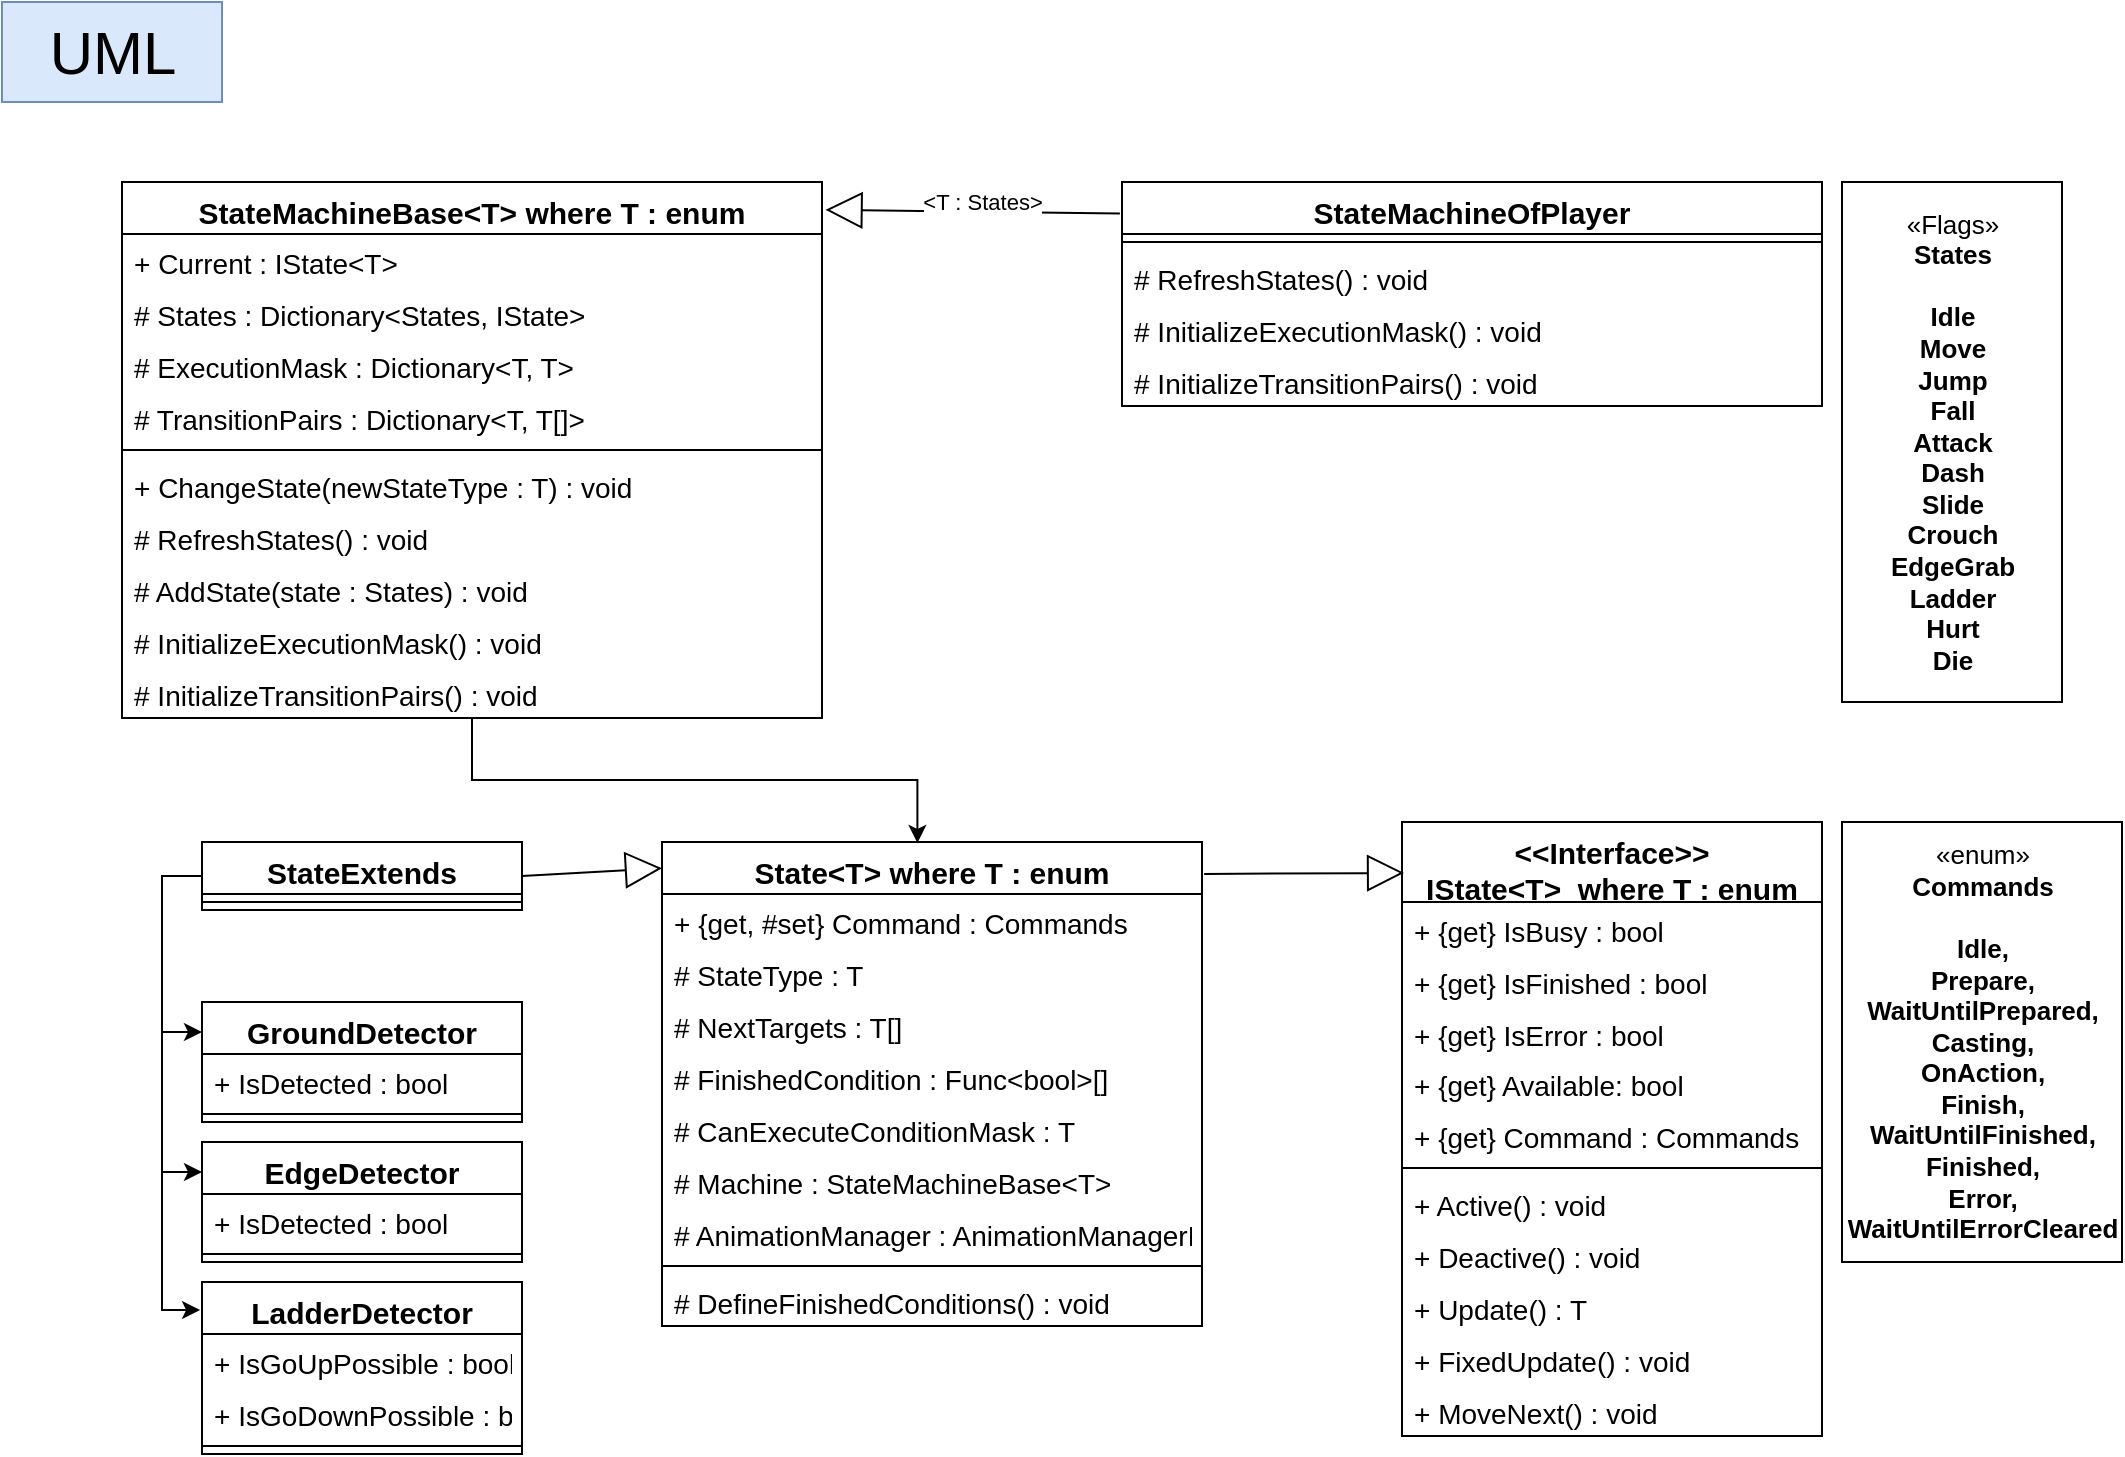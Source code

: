 <mxfile version="20.4.0" type="device"><diagram id="C5RBs43oDa-KdzZeNtuy" name="Page-1"><mxGraphModel dx="1673" dy="867" grid="1" gridSize="10" guides="1" tooltips="1" connect="1" arrows="1" fold="1" page="1" pageScale="1" pageWidth="827" pageHeight="1169" math="0" shadow="0"><root><mxCell id="WIyWlLk6GJQsqaUBKTNV-0"/><mxCell id="WIyWlLk6GJQsqaUBKTNV-1" parent="WIyWlLk6GJQsqaUBKTNV-0"/><mxCell id="osc36XcSS78oEkdvz6PB-0" value="State&lt;T&gt; where T : enum" style="swimlane;fontStyle=1;align=center;verticalAlign=top;childLayout=stackLayout;horizontal=1;startSize=26;horizontalStack=0;resizeParent=1;resizeParentMax=0;resizeLast=0;collapsible=1;marginBottom=0;fontSize=15;" vertex="1" parent="WIyWlLk6GJQsqaUBKTNV-1"><mxGeometry x="330" y="420" width="270" height="242" as="geometry"/></mxCell><mxCell id="osc36XcSS78oEkdvz6PB-41" value="+ {get, #set} Command : Commands" style="text;strokeColor=none;fillColor=none;align=left;verticalAlign=top;spacingLeft=4;spacingRight=4;overflow=hidden;rotatable=0;points=[[0,0.5],[1,0.5]];portConstraint=eastwest;fontSize=14;" vertex="1" parent="osc36XcSS78oEkdvz6PB-0"><mxGeometry y="26" width="270" height="26" as="geometry"/></mxCell><mxCell id="osc36XcSS78oEkdvz6PB-42" value="# StateType : T" style="text;strokeColor=none;fillColor=none;align=left;verticalAlign=top;spacingLeft=4;spacingRight=4;overflow=hidden;rotatable=0;points=[[0,0.5],[1,0.5]];portConstraint=eastwest;fontSize=14;" vertex="1" parent="osc36XcSS78oEkdvz6PB-0"><mxGeometry y="52" width="270" height="26" as="geometry"/></mxCell><mxCell id="osc36XcSS78oEkdvz6PB-43" value="# NextTargets : T[]" style="text;strokeColor=none;fillColor=none;align=left;verticalAlign=top;spacingLeft=4;spacingRight=4;overflow=hidden;rotatable=0;points=[[0,0.5],[1,0.5]];portConstraint=eastwest;fontSize=14;" vertex="1" parent="osc36XcSS78oEkdvz6PB-0"><mxGeometry y="78" width="270" height="26" as="geometry"/></mxCell><mxCell id="osc36XcSS78oEkdvz6PB-44" value="# FinishedCondition : Func&lt;bool&gt;[]" style="text;strokeColor=none;fillColor=none;align=left;verticalAlign=top;spacingLeft=4;spacingRight=4;overflow=hidden;rotatable=0;points=[[0,0.5],[1,0.5]];portConstraint=eastwest;fontSize=14;" vertex="1" parent="osc36XcSS78oEkdvz6PB-0"><mxGeometry y="104" width="270" height="26" as="geometry"/></mxCell><mxCell id="osc36XcSS78oEkdvz6PB-45" value="# CanExecuteConditionMask : T" style="text;strokeColor=none;fillColor=none;align=left;verticalAlign=top;spacingLeft=4;spacingRight=4;overflow=hidden;rotatable=0;points=[[0,0.5],[1,0.5]];portConstraint=eastwest;fontSize=14;" vertex="1" parent="osc36XcSS78oEkdvz6PB-0"><mxGeometry y="130" width="270" height="26" as="geometry"/></mxCell><mxCell id="osc36XcSS78oEkdvz6PB-46" value="# Machine : StateMachineBase&lt;T&gt;" style="text;strokeColor=none;fillColor=none;align=left;verticalAlign=top;spacingLeft=4;spacingRight=4;overflow=hidden;rotatable=0;points=[[0,0.5],[1,0.5]];portConstraint=eastwest;fontSize=14;" vertex="1" parent="osc36XcSS78oEkdvz6PB-0"><mxGeometry y="156" width="270" height="26" as="geometry"/></mxCell><mxCell id="osc36XcSS78oEkdvz6PB-47" value="# AnimationManager : AnimationManagerBase" style="text;strokeColor=none;fillColor=none;align=left;verticalAlign=top;spacingLeft=4;spacingRight=4;overflow=hidden;rotatable=0;points=[[0,0.5],[1,0.5]];portConstraint=eastwest;fontSize=14;" vertex="1" parent="osc36XcSS78oEkdvz6PB-0"><mxGeometry y="182" width="270" height="26" as="geometry"/></mxCell><mxCell id="osc36XcSS78oEkdvz6PB-1" value="" style="line;strokeWidth=1;fillColor=none;align=left;verticalAlign=middle;spacingTop=-1;spacingLeft=3;spacingRight=3;rotatable=0;labelPosition=right;points=[];portConstraint=eastwest;strokeColor=inherit;fontSize=14;" vertex="1" parent="osc36XcSS78oEkdvz6PB-0"><mxGeometry y="208" width="270" height="8" as="geometry"/></mxCell><mxCell id="osc36XcSS78oEkdvz6PB-48" value="# DefineFinishedConditions() : void" style="text;strokeColor=none;fillColor=none;align=left;verticalAlign=top;spacingLeft=4;spacingRight=4;overflow=hidden;rotatable=0;points=[[0,0.5],[1,0.5]];portConstraint=eastwest;fontSize=14;" vertex="1" parent="osc36XcSS78oEkdvz6PB-0"><mxGeometry y="216" width="270" height="26" as="geometry"/></mxCell><mxCell id="osc36XcSS78oEkdvz6PB-67" style="edgeStyle=orthogonalEdgeStyle;rounded=0;orthogonalLoop=1;jettySize=auto;html=1;entryX=0.473;entryY=0.002;entryDx=0;entryDy=0;entryPerimeter=0;" edge="1" parent="WIyWlLk6GJQsqaUBKTNV-1" source="osc36XcSS78oEkdvz6PB-3" target="osc36XcSS78oEkdvz6PB-0"><mxGeometry relative="1" as="geometry"/></mxCell><mxCell id="osc36XcSS78oEkdvz6PB-3" value="StateMachineBase&lt;T&gt; where T : enum" style="swimlane;fontStyle=1;align=center;verticalAlign=top;childLayout=stackLayout;horizontal=1;startSize=26;horizontalStack=0;resizeParent=1;resizeParentMax=0;resizeLast=0;collapsible=1;marginBottom=0;fontSize=15;" vertex="1" parent="WIyWlLk6GJQsqaUBKTNV-1"><mxGeometry x="60" y="90" width="350" height="268" as="geometry"/></mxCell><mxCell id="osc36XcSS78oEkdvz6PB-4" value="+ Current : IState&lt;T&gt;" style="text;strokeColor=none;fillColor=none;align=left;verticalAlign=top;spacingLeft=4;spacingRight=4;overflow=hidden;rotatable=0;points=[[0,0.5],[1,0.5]];portConstraint=eastwest;fontSize=14;" vertex="1" parent="osc36XcSS78oEkdvz6PB-3"><mxGeometry y="26" width="350" height="26" as="geometry"/></mxCell><mxCell id="osc36XcSS78oEkdvz6PB-5" value="# States : Dictionary&lt;States, IState&gt;" style="text;strokeColor=none;fillColor=none;align=left;verticalAlign=top;spacingLeft=4;spacingRight=4;overflow=hidden;rotatable=0;points=[[0,0.5],[1,0.5]];portConstraint=eastwest;fontSize=14;" vertex="1" parent="osc36XcSS78oEkdvz6PB-3"><mxGeometry y="52" width="350" height="26" as="geometry"/></mxCell><mxCell id="osc36XcSS78oEkdvz6PB-50" value="# ExecutionMask : Dictionary&lt;T, T&gt;" style="text;strokeColor=none;fillColor=none;align=left;verticalAlign=top;spacingLeft=4;spacingRight=4;overflow=hidden;rotatable=0;points=[[0,0.5],[1,0.5]];portConstraint=eastwest;fontSize=14;" vertex="1" parent="osc36XcSS78oEkdvz6PB-3"><mxGeometry y="78" width="350" height="26" as="geometry"/></mxCell><mxCell id="osc36XcSS78oEkdvz6PB-51" value="# TransitionPairs : Dictionary&lt;T, T[]&gt;" style="text;strokeColor=none;fillColor=none;align=left;verticalAlign=top;spacingLeft=4;spacingRight=4;overflow=hidden;rotatable=0;points=[[0,0.5],[1,0.5]];portConstraint=eastwest;fontSize=14;" vertex="1" parent="osc36XcSS78oEkdvz6PB-3"><mxGeometry y="104" width="350" height="26" as="geometry"/></mxCell><mxCell id="osc36XcSS78oEkdvz6PB-6" value="" style="line;strokeWidth=1;fillColor=none;align=left;verticalAlign=middle;spacingTop=-1;spacingLeft=3;spacingRight=3;rotatable=0;labelPosition=right;points=[];portConstraint=eastwest;strokeColor=inherit;fontSize=14;" vertex="1" parent="osc36XcSS78oEkdvz6PB-3"><mxGeometry y="130" width="350" height="8" as="geometry"/></mxCell><mxCell id="osc36XcSS78oEkdvz6PB-7" value="+ ChangeState(newStateType : T) : void" style="text;strokeColor=none;fillColor=none;align=left;verticalAlign=top;spacingLeft=4;spacingRight=4;overflow=hidden;rotatable=0;points=[[0,0.5],[1,0.5]];portConstraint=eastwest;fontSize=14;" vertex="1" parent="osc36XcSS78oEkdvz6PB-3"><mxGeometry y="138" width="350" height="26" as="geometry"/></mxCell><mxCell id="osc36XcSS78oEkdvz6PB-8" value="# RefreshStates() : void" style="text;strokeColor=none;fillColor=none;align=left;verticalAlign=top;spacingLeft=4;spacingRight=4;overflow=hidden;rotatable=0;points=[[0,0.5],[1,0.5]];portConstraint=eastwest;fontSize=14;" vertex="1" parent="osc36XcSS78oEkdvz6PB-3"><mxGeometry y="164" width="350" height="26" as="geometry"/></mxCell><mxCell id="osc36XcSS78oEkdvz6PB-9" value="# AddState(state : States) : void" style="text;strokeColor=none;fillColor=none;align=left;verticalAlign=top;spacingLeft=4;spacingRight=4;overflow=hidden;rotatable=0;points=[[0,0.5],[1,0.5]];portConstraint=eastwest;fontSize=14;" vertex="1" parent="osc36XcSS78oEkdvz6PB-3"><mxGeometry y="190" width="350" height="26" as="geometry"/></mxCell><mxCell id="osc36XcSS78oEkdvz6PB-52" value="# InitializeExecutionMask() : void" style="text;strokeColor=none;fillColor=none;align=left;verticalAlign=top;spacingLeft=4;spacingRight=4;overflow=hidden;rotatable=0;points=[[0,0.5],[1,0.5]];portConstraint=eastwest;fontSize=14;" vertex="1" parent="osc36XcSS78oEkdvz6PB-3"><mxGeometry y="216" width="350" height="26" as="geometry"/></mxCell><mxCell id="osc36XcSS78oEkdvz6PB-53" value="# InitializeTransitionPairs() : void" style="text;strokeColor=none;fillColor=none;align=left;verticalAlign=top;spacingLeft=4;spacingRight=4;overflow=hidden;rotatable=0;points=[[0,0.5],[1,0.5]];portConstraint=eastwest;fontSize=14;" vertex="1" parent="osc36XcSS78oEkdvz6PB-3"><mxGeometry y="242" width="350" height="26" as="geometry"/></mxCell><mxCell id="osc36XcSS78oEkdvz6PB-10" value="«Flags»&lt;br style=&quot;font-size: 13px;&quot;&gt;&lt;b style=&quot;font-size: 13px;&quot;&gt;States&lt;br style=&quot;font-size: 13px;&quot;&gt;&lt;br style=&quot;font-size: 13px;&quot;&gt;Idle&lt;br style=&quot;font-size: 13px;&quot;&gt;Move&lt;br style=&quot;font-size: 13px;&quot;&gt;Jump&lt;br style=&quot;font-size: 13px;&quot;&gt;Fall&lt;br style=&quot;font-size: 13px;&quot;&gt;Attack&lt;br style=&quot;font-size: 13px;&quot;&gt;Dash&lt;br style=&quot;font-size: 13px;&quot;&gt;Slide&lt;br style=&quot;font-size: 13px;&quot;&gt;Crouch&lt;br style=&quot;font-size: 13px;&quot;&gt;EdgeGrab&lt;br style=&quot;font-size: 13px;&quot;&gt;Ladder&lt;br style=&quot;font-size: 13px;&quot;&gt;Hurt&lt;br style=&quot;font-size: 13px;&quot;&gt;Die&lt;br style=&quot;font-size: 13px;&quot;&gt;&lt;/b&gt;" style="html=1;fontSize=13;" vertex="1" parent="WIyWlLk6GJQsqaUBKTNV-1"><mxGeometry x="920" y="90" width="110" height="260" as="geometry"/></mxCell><mxCell id="osc36XcSS78oEkdvz6PB-11" value="&lt;&lt;Interface&gt;&gt;&#10;IState&lt;T&gt;  where T : enum" style="swimlane;fontStyle=1;align=center;verticalAlign=top;childLayout=stackLayout;horizontal=1;startSize=40;horizontalStack=0;resizeParent=1;resizeParentMax=0;resizeLast=0;collapsible=1;marginBottom=0;fontSize=15;" vertex="1" parent="WIyWlLk6GJQsqaUBKTNV-1"><mxGeometry x="700" y="410" width="210" height="307" as="geometry"/></mxCell><mxCell id="osc36XcSS78oEkdvz6PB-38" value="+ {get} IsBusy : bool" style="text;strokeColor=none;fillColor=none;align=left;verticalAlign=top;spacingLeft=4;spacingRight=4;overflow=hidden;rotatable=0;points=[[0,0.5],[1,0.5]];portConstraint=eastwest;fontSize=14;" vertex="1" parent="osc36XcSS78oEkdvz6PB-11"><mxGeometry y="40" width="210" height="26" as="geometry"/></mxCell><mxCell id="osc36XcSS78oEkdvz6PB-39" value="+ {get} IsFinished : bool" style="text;strokeColor=none;fillColor=none;align=left;verticalAlign=top;spacingLeft=4;spacingRight=4;overflow=hidden;rotatable=0;points=[[0,0.5],[1,0.5]];portConstraint=eastwest;fontSize=14;" vertex="1" parent="osc36XcSS78oEkdvz6PB-11"><mxGeometry y="66" width="210" height="26" as="geometry"/></mxCell><mxCell id="osc36XcSS78oEkdvz6PB-40" value="+ {get} IsError : bool" style="text;strokeColor=none;fillColor=none;align=left;verticalAlign=top;spacingLeft=4;spacingRight=4;overflow=hidden;rotatable=0;points=[[0,0.5],[1,0.5]];portConstraint=eastwest;fontSize=14;" vertex="1" parent="osc36XcSS78oEkdvz6PB-11"><mxGeometry y="92" width="210" height="25" as="geometry"/></mxCell><mxCell id="osc36XcSS78oEkdvz6PB-12" value="+ {get} Available: bool" style="text;strokeColor=none;fillColor=none;align=left;verticalAlign=top;spacingLeft=4;spacingRight=4;overflow=hidden;rotatable=0;points=[[0,0.5],[1,0.5]];portConstraint=eastwest;fontSize=14;" vertex="1" parent="osc36XcSS78oEkdvz6PB-11"><mxGeometry y="117" width="210" height="26" as="geometry"/></mxCell><mxCell id="osc36XcSS78oEkdvz6PB-13" value="+ {get} Command : Commands" style="text;strokeColor=none;fillColor=none;align=left;verticalAlign=top;spacingLeft=4;spacingRight=4;overflow=hidden;rotatable=0;points=[[0,0.5],[1,0.5]];portConstraint=eastwest;fontSize=14;" vertex="1" parent="osc36XcSS78oEkdvz6PB-11"><mxGeometry y="143" width="210" height="26" as="geometry"/></mxCell><mxCell id="osc36XcSS78oEkdvz6PB-14" value="" style="line;strokeWidth=1;fillColor=none;align=left;verticalAlign=middle;spacingTop=-1;spacingLeft=3;spacingRight=3;rotatable=0;labelPosition=right;points=[];portConstraint=eastwest;strokeColor=inherit;fontSize=14;" vertex="1" parent="osc36XcSS78oEkdvz6PB-11"><mxGeometry y="169" width="210" height="8" as="geometry"/></mxCell><mxCell id="osc36XcSS78oEkdvz6PB-15" value="+ Active() : void" style="text;strokeColor=none;fillColor=none;align=left;verticalAlign=top;spacingLeft=4;spacingRight=4;overflow=hidden;rotatable=0;points=[[0,0.5],[1,0.5]];portConstraint=eastwest;fontSize=14;" vertex="1" parent="osc36XcSS78oEkdvz6PB-11"><mxGeometry y="177" width="210" height="26" as="geometry"/></mxCell><mxCell id="osc36XcSS78oEkdvz6PB-16" value="+ Deactive() : void" style="text;strokeColor=none;fillColor=none;align=left;verticalAlign=top;spacingLeft=4;spacingRight=4;overflow=hidden;rotatable=0;points=[[0,0.5],[1,0.5]];portConstraint=eastwest;fontSize=14;" vertex="1" parent="osc36XcSS78oEkdvz6PB-11"><mxGeometry y="203" width="210" height="26" as="geometry"/></mxCell><mxCell id="osc36XcSS78oEkdvz6PB-17" value="+ Update() : T" style="text;strokeColor=none;fillColor=none;align=left;verticalAlign=top;spacingLeft=4;spacingRight=4;overflow=hidden;rotatable=0;points=[[0,0.5],[1,0.5]];portConstraint=eastwest;fontSize=14;" vertex="1" parent="osc36XcSS78oEkdvz6PB-11"><mxGeometry y="229" width="210" height="26" as="geometry"/></mxCell><mxCell id="osc36XcSS78oEkdvz6PB-18" value="+ FixedUpdate() : void" style="text;strokeColor=none;fillColor=none;align=left;verticalAlign=top;spacingLeft=4;spacingRight=4;overflow=hidden;rotatable=0;points=[[0,0.5],[1,0.5]];portConstraint=eastwest;fontSize=14;" vertex="1" parent="osc36XcSS78oEkdvz6PB-11"><mxGeometry y="255" width="210" height="26" as="geometry"/></mxCell><mxCell id="osc36XcSS78oEkdvz6PB-19" value="+ MoveNext() : void" style="text;strokeColor=none;fillColor=none;align=left;verticalAlign=top;spacingLeft=4;spacingRight=4;overflow=hidden;rotatable=0;points=[[0,0.5],[1,0.5]];portConstraint=eastwest;fontSize=14;" vertex="1" parent="osc36XcSS78oEkdvz6PB-11"><mxGeometry y="281" width="210" height="26" as="geometry"/></mxCell><mxCell id="osc36XcSS78oEkdvz6PB-20" value="" style="endArrow=block;endSize=16;endFill=0;html=1;rounded=0;entryX=0.005;entryY=0.083;entryDx=0;entryDy=0;entryPerimeter=0;exitX=1.004;exitY=0.066;exitDx=0;exitDy=0;exitPerimeter=0;" edge="1" parent="WIyWlLk6GJQsqaUBKTNV-1" source="osc36XcSS78oEkdvz6PB-0" target="osc36XcSS78oEkdvz6PB-11"><mxGeometry width="160" relative="1" as="geometry"><mxPoint x="510" y="436" as="sourcePoint"/><mxPoint x="540" y="299" as="targetPoint"/></mxGeometry></mxCell><mxCell id="osc36XcSS78oEkdvz6PB-21" value="«enum»&lt;br style=&quot;font-size: 13px;&quot;&gt;&lt;b style=&quot;font-size: 13px;&quot;&gt;Commands&lt;/b&gt;&lt;br style=&quot;font-size: 13px;&quot;&gt;&lt;br style=&quot;font-size: 13px;&quot;&gt;&lt;div style=&quot;font-size: 13px;&quot;&gt;&lt;b style=&quot;font-size: 13px;&quot;&gt;Idle,&lt;/b&gt;&lt;/div&gt;&lt;div style=&quot;font-size: 13px;&quot;&gt;&lt;b style=&quot;font-size: 13px;&quot;&gt;Prepare,&lt;/b&gt;&lt;/div&gt;&lt;div style=&quot;font-size: 13px;&quot;&gt;&lt;b style=&quot;font-size: 13px;&quot;&gt;WaitUntilPrepared,&lt;/b&gt;&lt;/div&gt;&lt;div style=&quot;font-size: 13px;&quot;&gt;&lt;b style=&quot;font-size: 13px;&quot;&gt;Casting,&lt;/b&gt;&lt;/div&gt;&lt;div style=&quot;font-size: 13px;&quot;&gt;&lt;b style=&quot;font-size: 13px;&quot;&gt;OnAction,&lt;/b&gt;&lt;/div&gt;&lt;div style=&quot;font-size: 13px;&quot;&gt;&lt;b style=&quot;font-size: 13px;&quot;&gt;Finish,&lt;/b&gt;&lt;/div&gt;&lt;div style=&quot;font-size: 13px;&quot;&gt;&lt;b style=&quot;font-size: 13px;&quot;&gt;WaitUntilFinished,&lt;/b&gt;&lt;/div&gt;&lt;div style=&quot;font-size: 13px;&quot;&gt;&lt;b style=&quot;font-size: 13px;&quot;&gt;Finished,&lt;/b&gt;&lt;/div&gt;&lt;div style=&quot;font-size: 13px;&quot;&gt;&lt;b style=&quot;font-size: 13px;&quot;&gt;Error,&lt;/b&gt;&lt;/div&gt;&lt;div style=&quot;font-size: 13px;&quot;&gt;&lt;b style=&quot;font-size: 13px;&quot;&gt;WaitUntilErrorCleared&lt;/b&gt;&lt;/div&gt;" style="html=1;fontSize=13;" vertex="1" parent="WIyWlLk6GJQsqaUBKTNV-1"><mxGeometry x="920" y="410" width="140" height="220" as="geometry"/></mxCell><mxCell id="osc36XcSS78oEkdvz6PB-22" style="edgeStyle=orthogonalEdgeStyle;rounded=0;orthogonalLoop=1;jettySize=auto;html=1;entryX=0;entryY=0.25;entryDx=0;entryDy=0;" edge="1" parent="WIyWlLk6GJQsqaUBKTNV-1" source="osc36XcSS78oEkdvz6PB-25" target="osc36XcSS78oEkdvz6PB-28"><mxGeometry relative="1" as="geometry"><Array as="points"><mxPoint x="80" y="437"/><mxPoint x="80" y="515"/></Array></mxGeometry></mxCell><mxCell id="osc36XcSS78oEkdvz6PB-23" style="edgeStyle=orthogonalEdgeStyle;rounded=0;orthogonalLoop=1;jettySize=auto;html=1;entryX=0;entryY=0.25;entryDx=0;entryDy=0;" edge="1" parent="WIyWlLk6GJQsqaUBKTNV-1" source="osc36XcSS78oEkdvz6PB-25" target="osc36XcSS78oEkdvz6PB-31"><mxGeometry relative="1" as="geometry"><Array as="points"><mxPoint x="80" y="437"/><mxPoint x="80" y="585"/></Array></mxGeometry></mxCell><mxCell id="osc36XcSS78oEkdvz6PB-24" style="edgeStyle=orthogonalEdgeStyle;rounded=0;orthogonalLoop=1;jettySize=auto;html=1;entryX=-0.006;entryY=0.163;entryDx=0;entryDy=0;entryPerimeter=0;fontSize=30;" edge="1" parent="WIyWlLk6GJQsqaUBKTNV-1" source="osc36XcSS78oEkdvz6PB-25" target="osc36XcSS78oEkdvz6PB-34"><mxGeometry relative="1" as="geometry"><Array as="points"><mxPoint x="80" y="437"/><mxPoint x="80" y="654"/></Array></mxGeometry></mxCell><mxCell id="osc36XcSS78oEkdvz6PB-25" value="StateExtends" style="swimlane;fontStyle=1;align=center;verticalAlign=top;childLayout=stackLayout;horizontal=1;startSize=26;horizontalStack=0;resizeParent=1;resizeParentMax=0;resizeLast=0;collapsible=1;marginBottom=0;fontSize=15;" vertex="1" parent="WIyWlLk6GJQsqaUBKTNV-1"><mxGeometry x="100" y="420" width="160" height="34" as="geometry"/></mxCell><mxCell id="osc36XcSS78oEkdvz6PB-26" value="" style="line;strokeWidth=1;fillColor=none;align=left;verticalAlign=middle;spacingTop=-1;spacingLeft=3;spacingRight=3;rotatable=0;labelPosition=right;points=[];portConstraint=eastwest;strokeColor=inherit;" vertex="1" parent="osc36XcSS78oEkdvz6PB-25"><mxGeometry y="26" width="160" height="8" as="geometry"/></mxCell><mxCell id="osc36XcSS78oEkdvz6PB-27" value="" style="endArrow=block;endSize=16;endFill=0;html=1;rounded=0;exitX=1;exitY=0.5;exitDx=0;exitDy=0;entryX=0;entryY=0.054;entryDx=0;entryDy=0;entryPerimeter=0;" edge="1" parent="WIyWlLk6GJQsqaUBKTNV-1" source="osc36XcSS78oEkdvz6PB-25" target="osc36XcSS78oEkdvz6PB-0"><mxGeometry width="160" relative="1" as="geometry"><mxPoint x="489.04" y="444.964" as="sourcePoint"/><mxPoint x="528.1" y="457.14" as="targetPoint"/></mxGeometry></mxCell><mxCell id="osc36XcSS78oEkdvz6PB-28" value="GroundDetector" style="swimlane;fontStyle=1;align=center;verticalAlign=top;childLayout=stackLayout;horizontal=1;startSize=26;horizontalStack=0;resizeParent=1;resizeParentMax=0;resizeLast=0;collapsible=1;marginBottom=0;fontSize=15;" vertex="1" parent="WIyWlLk6GJQsqaUBKTNV-1"><mxGeometry x="100" y="500" width="160" height="60" as="geometry"/></mxCell><mxCell id="osc36XcSS78oEkdvz6PB-29" value="+ IsDetected : bool" style="text;strokeColor=none;fillColor=none;align=left;verticalAlign=top;spacingLeft=4;spacingRight=4;overflow=hidden;rotatable=0;points=[[0,0.5],[1,0.5]];portConstraint=eastwest;fontSize=14;" vertex="1" parent="osc36XcSS78oEkdvz6PB-28"><mxGeometry y="26" width="160" height="26" as="geometry"/></mxCell><mxCell id="osc36XcSS78oEkdvz6PB-30" value="" style="line;strokeWidth=1;fillColor=none;align=left;verticalAlign=middle;spacingTop=-1;spacingLeft=3;spacingRight=3;rotatable=0;labelPosition=right;points=[];portConstraint=eastwest;strokeColor=inherit;" vertex="1" parent="osc36XcSS78oEkdvz6PB-28"><mxGeometry y="52" width="160" height="8" as="geometry"/></mxCell><mxCell id="osc36XcSS78oEkdvz6PB-31" value="EdgeDetector" style="swimlane;fontStyle=1;align=center;verticalAlign=top;childLayout=stackLayout;horizontal=1;startSize=26;horizontalStack=0;resizeParent=1;resizeParentMax=0;resizeLast=0;collapsible=1;marginBottom=0;fontSize=15;" vertex="1" parent="WIyWlLk6GJQsqaUBKTNV-1"><mxGeometry x="100" y="570" width="160" height="60" as="geometry"/></mxCell><mxCell id="osc36XcSS78oEkdvz6PB-32" value="+ IsDetected : bool" style="text;strokeColor=none;fillColor=none;align=left;verticalAlign=top;spacingLeft=4;spacingRight=4;overflow=hidden;rotatable=0;points=[[0,0.5],[1,0.5]];portConstraint=eastwest;fontSize=14;" vertex="1" parent="osc36XcSS78oEkdvz6PB-31"><mxGeometry y="26" width="160" height="26" as="geometry"/></mxCell><mxCell id="osc36XcSS78oEkdvz6PB-33" value="" style="line;strokeWidth=1;fillColor=none;align=left;verticalAlign=middle;spacingTop=-1;spacingLeft=3;spacingRight=3;rotatable=0;labelPosition=right;points=[];portConstraint=eastwest;strokeColor=inherit;" vertex="1" parent="osc36XcSS78oEkdvz6PB-31"><mxGeometry y="52" width="160" height="8" as="geometry"/></mxCell><mxCell id="osc36XcSS78oEkdvz6PB-34" value="LadderDetector" style="swimlane;fontStyle=1;align=center;verticalAlign=top;childLayout=stackLayout;horizontal=1;startSize=26;horizontalStack=0;resizeParent=1;resizeParentMax=0;resizeLast=0;collapsible=1;marginBottom=0;fontSize=15;" vertex="1" parent="WIyWlLk6GJQsqaUBKTNV-1"><mxGeometry x="100" y="640" width="160" height="86" as="geometry"/></mxCell><mxCell id="osc36XcSS78oEkdvz6PB-35" value="+ IsGoUpPossible : bool" style="text;strokeColor=none;fillColor=none;align=left;verticalAlign=top;spacingLeft=4;spacingRight=4;overflow=hidden;rotatable=0;points=[[0,0.5],[1,0.5]];portConstraint=eastwest;fontSize=14;" vertex="1" parent="osc36XcSS78oEkdvz6PB-34"><mxGeometry y="26" width="160" height="26" as="geometry"/></mxCell><mxCell id="osc36XcSS78oEkdvz6PB-36" value="+ IsGoDownPossible : bool" style="text;strokeColor=none;fillColor=none;align=left;verticalAlign=top;spacingLeft=4;spacingRight=4;overflow=hidden;rotatable=0;points=[[0,0.5],[1,0.5]];portConstraint=eastwest;fontSize=14;" vertex="1" parent="osc36XcSS78oEkdvz6PB-34"><mxGeometry y="52" width="160" height="26" as="geometry"/></mxCell><mxCell id="osc36XcSS78oEkdvz6PB-37" value="" style="line;strokeWidth=1;fillColor=none;align=left;verticalAlign=middle;spacingTop=-1;spacingLeft=3;spacingRight=3;rotatable=0;labelPosition=right;points=[];portConstraint=eastwest;strokeColor=inherit;fontSize=14;" vertex="1" parent="osc36XcSS78oEkdvz6PB-34"><mxGeometry y="78" width="160" height="8" as="geometry"/></mxCell><mxCell id="osc36XcSS78oEkdvz6PB-54" value="StateMachineOfPlayer" style="swimlane;fontStyle=1;align=center;verticalAlign=top;childLayout=stackLayout;horizontal=1;startSize=26;horizontalStack=0;resizeParent=1;resizeParentMax=0;resizeLast=0;collapsible=1;marginBottom=0;fontSize=15;" vertex="1" parent="WIyWlLk6GJQsqaUBKTNV-1"><mxGeometry x="560" y="90" width="350" height="112" as="geometry"/></mxCell><mxCell id="osc36XcSS78oEkdvz6PB-59" value="" style="line;strokeWidth=1;fillColor=none;align=left;verticalAlign=middle;spacingTop=-1;spacingLeft=3;spacingRight=3;rotatable=0;labelPosition=right;points=[];portConstraint=eastwest;strokeColor=inherit;fontSize=14;" vertex="1" parent="osc36XcSS78oEkdvz6PB-54"><mxGeometry y="26" width="350" height="8" as="geometry"/></mxCell><mxCell id="osc36XcSS78oEkdvz6PB-61" value="# RefreshStates() : void" style="text;strokeColor=none;fillColor=none;align=left;verticalAlign=top;spacingLeft=4;spacingRight=4;overflow=hidden;rotatable=0;points=[[0,0.5],[1,0.5]];portConstraint=eastwest;fontSize=14;" vertex="1" parent="osc36XcSS78oEkdvz6PB-54"><mxGeometry y="34" width="350" height="26" as="geometry"/></mxCell><mxCell id="osc36XcSS78oEkdvz6PB-63" value="# InitializeExecutionMask() : void" style="text;strokeColor=none;fillColor=none;align=left;verticalAlign=top;spacingLeft=4;spacingRight=4;overflow=hidden;rotatable=0;points=[[0,0.5],[1,0.5]];portConstraint=eastwest;fontSize=14;" vertex="1" parent="osc36XcSS78oEkdvz6PB-54"><mxGeometry y="60" width="350" height="26" as="geometry"/></mxCell><mxCell id="osc36XcSS78oEkdvz6PB-64" value="# InitializeTransitionPairs() : void" style="text;strokeColor=none;fillColor=none;align=left;verticalAlign=top;spacingLeft=4;spacingRight=4;overflow=hidden;rotatable=0;points=[[0,0.5],[1,0.5]];portConstraint=eastwest;fontSize=14;" vertex="1" parent="osc36XcSS78oEkdvz6PB-54"><mxGeometry y="86" width="350" height="26" as="geometry"/></mxCell><mxCell id="osc36XcSS78oEkdvz6PB-65" value="&amp;lt;T : States&amp;gt;" style="endArrow=block;endSize=16;endFill=0;html=1;rounded=0;entryX=1.005;entryY=0.052;entryDx=0;entryDy=0;entryPerimeter=0;exitX=-0.003;exitY=0.141;exitDx=0;exitDy=0;exitPerimeter=0;" edge="1" parent="WIyWlLk6GJQsqaUBKTNV-1" source="osc36XcSS78oEkdvz6PB-54" target="osc36XcSS78oEkdvz6PB-3"><mxGeometry x="-0.062" y="-5" width="160" relative="1" as="geometry"><mxPoint x="450" y="20" as="sourcePoint"/><mxPoint x="460" y="220" as="targetPoint"/><mxPoint as="offset"/></mxGeometry></mxCell><mxCell id="osc36XcSS78oEkdvz6PB-68" value="UML" style="html=1;fontSize=30;fillColor=#dae8fc;strokeColor=#6c8ebf;" vertex="1" parent="WIyWlLk6GJQsqaUBKTNV-1"><mxGeometry width="110" height="50" as="geometry"/></mxCell></root></mxGraphModel></diagram></mxfile>